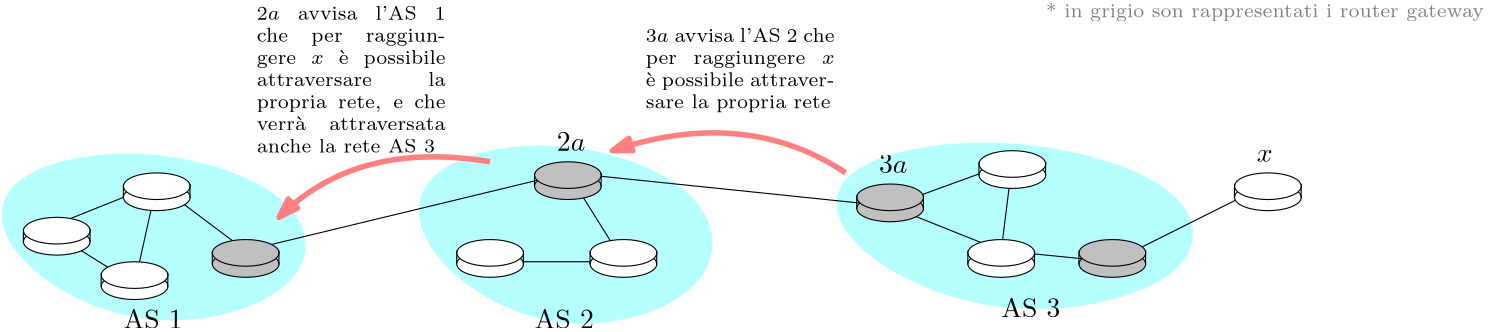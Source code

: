 <?xml version="1.0"?>
<!DOCTYPE ipe SYSTEM "ipe.dtd">
<ipe version="70218" creator="Ipe 7.2.28">
<info created="D:20240506211840" modified="D:20240506212502"/>
<ipestyle name="basic">
<symbol name="arrow/arc(spx)">
<path stroke="sym-stroke" fill="sym-stroke" pen="sym-pen">
0 0 m
-1 0.333 l
-1 -0.333 l
h
</path>
</symbol>
<symbol name="arrow/farc(spx)">
<path stroke="sym-stroke" fill="white" pen="sym-pen">
0 0 m
-1 0.333 l
-1 -0.333 l
h
</path>
</symbol>
<symbol name="arrow/ptarc(spx)">
<path stroke="sym-stroke" fill="sym-stroke" pen="sym-pen">
0 0 m
-1 0.333 l
-0.8 0 l
-1 -0.333 l
h
</path>
</symbol>
<symbol name="arrow/fptarc(spx)">
<path stroke="sym-stroke" fill="white" pen="sym-pen">
0 0 m
-1 0.333 l
-0.8 0 l
-1 -0.333 l
h
</path>
</symbol>
<symbol name="mark/circle(sx)" transformations="translations">
<path fill="sym-stroke">
0.6 0 0 0.6 0 0 e
0.4 0 0 0.4 0 0 e
</path>
</symbol>
<symbol name="mark/disk(sx)" transformations="translations">
<path fill="sym-stroke">
0.6 0 0 0.6 0 0 e
</path>
</symbol>
<symbol name="mark/fdisk(sfx)" transformations="translations">
<group>
<path fill="sym-fill">
0.5 0 0 0.5 0 0 e
</path>
<path fill="sym-stroke" fillrule="eofill">
0.6 0 0 0.6 0 0 e
0.4 0 0 0.4 0 0 e
</path>
</group>
</symbol>
<symbol name="mark/box(sx)" transformations="translations">
<path fill="sym-stroke" fillrule="eofill">
-0.6 -0.6 m
0.6 -0.6 l
0.6 0.6 l
-0.6 0.6 l
h
-0.4 -0.4 m
0.4 -0.4 l
0.4 0.4 l
-0.4 0.4 l
h
</path>
</symbol>
<symbol name="mark/square(sx)" transformations="translations">
<path fill="sym-stroke">
-0.6 -0.6 m
0.6 -0.6 l
0.6 0.6 l
-0.6 0.6 l
h
</path>
</symbol>
<symbol name="mark/fsquare(sfx)" transformations="translations">
<group>
<path fill="sym-fill">
-0.5 -0.5 m
0.5 -0.5 l
0.5 0.5 l
-0.5 0.5 l
h
</path>
<path fill="sym-stroke" fillrule="eofill">
-0.6 -0.6 m
0.6 -0.6 l
0.6 0.6 l
-0.6 0.6 l
h
-0.4 -0.4 m
0.4 -0.4 l
0.4 0.4 l
-0.4 0.4 l
h
</path>
</group>
</symbol>
<symbol name="mark/cross(sx)" transformations="translations">
<group>
<path fill="sym-stroke">
-0.43 -0.57 m
0.57 0.43 l
0.43 0.57 l
-0.57 -0.43 l
h
</path>
<path fill="sym-stroke">
-0.43 0.57 m
0.57 -0.43 l
0.43 -0.57 l
-0.57 0.43 l
h
</path>
</group>
</symbol>
<symbol name="arrow/fnormal(spx)">
<path stroke="sym-stroke" fill="white" pen="sym-pen">
0 0 m
-1 0.333 l
-1 -0.333 l
h
</path>
</symbol>
<symbol name="arrow/pointed(spx)">
<path stroke="sym-stroke" fill="sym-stroke" pen="sym-pen">
0 0 m
-1 0.333 l
-0.8 0 l
-1 -0.333 l
h
</path>
</symbol>
<symbol name="arrow/fpointed(spx)">
<path stroke="sym-stroke" fill="white" pen="sym-pen">
0 0 m
-1 0.333 l
-0.8 0 l
-1 -0.333 l
h
</path>
</symbol>
<symbol name="arrow/linear(spx)">
<path stroke="sym-stroke" pen="sym-pen">
-1 0.333 m
0 0 l
-1 -0.333 l
</path>
</symbol>
<symbol name="arrow/fdouble(spx)">
<path stroke="sym-stroke" fill="white" pen="sym-pen">
0 0 m
-1 0.333 l
-1 -0.333 l
h
-1 0 m
-2 0.333 l
-2 -0.333 l
h
</path>
</symbol>
<symbol name="arrow/double(spx)">
<path stroke="sym-stroke" fill="sym-stroke" pen="sym-pen">
0 0 m
-1 0.333 l
-1 -0.333 l
h
-1 0 m
-2 0.333 l
-2 -0.333 l
h
</path>
</symbol>
<symbol name="arrow/mid-normal(spx)">
<path stroke="sym-stroke" fill="sym-stroke" pen="sym-pen">
0.5 0 m
-0.5 0.333 l
-0.5 -0.333 l
h
</path>
</symbol>
<symbol name="arrow/mid-fnormal(spx)">
<path stroke="sym-stroke" fill="white" pen="sym-pen">
0.5 0 m
-0.5 0.333 l
-0.5 -0.333 l
h
</path>
</symbol>
<symbol name="arrow/mid-pointed(spx)">
<path stroke="sym-stroke" fill="sym-stroke" pen="sym-pen">
0.5 0 m
-0.5 0.333 l
-0.3 0 l
-0.5 -0.333 l
h
</path>
</symbol>
<symbol name="arrow/mid-fpointed(spx)">
<path stroke="sym-stroke" fill="white" pen="sym-pen">
0.5 0 m
-0.5 0.333 l
-0.3 0 l
-0.5 -0.333 l
h
</path>
</symbol>
<symbol name="arrow/mid-double(spx)">
<path stroke="sym-stroke" fill="sym-stroke" pen="sym-pen">
1 0 m
0 0.333 l
0 -0.333 l
h
0 0 m
-1 0.333 l
-1 -0.333 l
h
</path>
</symbol>
<symbol name="arrow/mid-fdouble(spx)">
<path stroke="sym-stroke" fill="white" pen="sym-pen">
1 0 m
0 0.333 l
0 -0.333 l
h
0 0 m
-1 0.333 l
-1 -0.333 l
h
</path>
</symbol>
<anglesize name="22.5 deg" value="22.5"/>
<anglesize name="30 deg" value="30"/>
<anglesize name="45 deg" value="45"/>
<anglesize name="60 deg" value="60"/>
<anglesize name="90 deg" value="90"/>
<arrowsize name="large" value="10"/>
<arrowsize name="small" value="5"/>
<arrowsize name="tiny" value="3"/>
<color name="blue" value="0 0 1"/>
<color name="brown" value="0.647 0.165 0.165"/>
<color name="darkblue" value="0 0 0.545"/>
<color name="darkcyan" value="0 0.545 0.545"/>
<color name="darkgray" value="0.663"/>
<color name="darkgreen" value="0 0.392 0"/>
<color name="darkmagenta" value="0.545 0 0.545"/>
<color name="darkorange" value="1 0.549 0"/>
<color name="darkred" value="0.545 0 0"/>
<color name="gold" value="1 0.843 0"/>
<color name="gray" value="0.745"/>
<color name="green" value="0 1 0"/>
<color name="lightblue" value="0.678 0.847 0.902"/>
<color name="lightcyan" value="0.878 1 1"/>
<color name="lightgray" value="0.827"/>
<color name="lightgreen" value="0.565 0.933 0.565"/>
<color name="lightyellow" value="1 1 0.878"/>
<color name="navy" value="0 0 0.502"/>
<color name="orange" value="1 0.647 0"/>
<color name="pink" value="1 0.753 0.796"/>
<color name="purple" value="0.627 0.125 0.941"/>
<color name="red" value="1 0 0"/>
<color name="seagreen" value="0.18 0.545 0.341"/>
<color name="turquoise" value="0.251 0.878 0.816"/>
<color name="violet" value="0.933 0.51 0.933"/>
<color name="yellow" value="1 1 0"/>
<dashstyle name="dash dot dotted" value="[4 2 1 2 1 2] 0"/>
<dashstyle name="dash dotted" value="[4 2 1 2] 0"/>
<dashstyle name="dashed" value="[4] 0"/>
<dashstyle name="dotted" value="[1 3] 0"/>
<gridsize name="10 pts (~3.5 mm)" value="10"/>
<gridsize name="14 pts (~5 mm)" value="14"/>
<gridsize name="16 pts (~6 mm)" value="16"/>
<gridsize name="20 pts (~7 mm)" value="20"/>
<gridsize name="28 pts (~10 mm)" value="28"/>
<gridsize name="32 pts (~12 mm)" value="32"/>
<gridsize name="4 pts" value="4"/>
<gridsize name="56 pts (~20 mm)" value="56"/>
<gridsize name="8 pts (~3 mm)" value="8"/>
<opacity name="10%" value="0.1"/>
<opacity name="30%" value="0.3"/>
<opacity name="50%" value="0.5"/>
<opacity name="75%" value="0.75"/>
<pen name="fat" value="1.2"/>
<pen name="heavier" value="0.8"/>
<pen name="ultrafat" value="2"/>
<symbolsize name="large" value="5"/>
<symbolsize name="small" value="2"/>
<symbolsize name="tiny" value="1.1"/>
<textsize name="Huge" value="\Huge"/>
<textsize name="LARGE" value="\LARGE"/>
<textsize name="Large" value="\Large"/>
<textsize name="footnote" value="\footnotesize"/>
<textsize name="huge" value="\huge"/>
<textsize name="large" value="\large"/>
<textsize name="script" value="\scriptsize"/>
<textsize name="small" value="\small"/>
<textsize name="tiny" value="\tiny"/>
<textstyle name="center" begin="\begin{center}" end="\end{center}"/>
<textstyle name="item" begin="\begin{itemize}\item{}" end="\end{itemize}"/>
<textstyle name="itemize" begin="\begin{itemize}" end="\end{itemize}"/>
<tiling name="falling" angle="-60" step="4" width="1"/>
<tiling name="rising" angle="30" step="4" width="1"/>
</ipestyle>
<page>
<layer name="alpha"/>
<view layers="alpha" active="alpha"/>
<path layer="alpha" matrix="1 0 0 1 -4 0" fill="0.435 1 1" opacity="50%" stroke-opacity="opaque">
108 724
52 712
56 680
108 652
168 668
168 704 u
</path>
<path matrix="1.17464 0 0 1 286.661 4" fill="0.435 1 1" opacity="50%" stroke-opacity="opaque">
108 724
52 712
56 680
108 652
168 668
168 704 u
</path>
<path matrix="0.966349 0 0 1.06924 148.091 -46.8255" fill="0.435 1 1" opacity="50%" stroke-opacity="opaque">
108 724
52 712
56 680
108 652
168 668
168 704 u
</path>
<path stroke="black">
108 708 m
68 692 l
100 672 l
108 708 l
140 684 l
256 712 l
276 680 l
228 680 l
</path>
<path stroke="black">
256 712 m
372 700 l
416 716 l
416 716 l
</path>
<path stroke="black">
372 700 m
412 684 l
452 680 l
</path>
<path stroke="black">
412 684 m
416 716 l
</path>
<path matrix="1 0 0 0.4 -80 389.6" stroke="black" fill="1">
12 0 0 12 152 744 e
</path>
<path matrix="1 0 0 0.4 -80 393.6" stroke="black" fill="1">
12 0 0 12 152 744 e
</path>
<path matrix="1 0 0 1 -80 -60" stroke="black" fill="white">
140 752 m
139.936 746.988 l
</path>
<path matrix="1 0 0 1 -56 -60" stroke="black" fill="white">
140 752 m
139.936 746.988 l
</path>
<path matrix="1 0 0 0.4 -44 405.6" stroke="black" fill="1">
12 0 0 12 152 744 e
</path>
<path matrix="1 0 0 0.4 -44 409.6" stroke="black" fill="1">
12 0 0 12 152 744 e
</path>
<path matrix="1 0 0 1 -44 -44" stroke="black" fill="white">
140 752 m
139.936 746.988 l
</path>
<path matrix="1 0 0 1 -20 -44" stroke="black" fill="white">
140 752 m
139.936 746.988 l
</path>
<path matrix="1 0 0 0.4 -52 373.6" stroke="black" fill="1">
12 0 0 12 152 744 e
</path>
<path matrix="1 0 0 0.4 -52 377.6" stroke="black" fill="1">
12 0 0 12 152 744 e
</path>
<path matrix="1 0 0 1 -52 -76" stroke="black" fill="white">
140 752 m
139.936 746.988 l
</path>
<path matrix="1 0 0 1 -28 -76" stroke="black" fill="white">
140 752 m
139.936 746.988 l
</path>
<path matrix="1 0 0 0.4 -12 381.6" stroke="black" fill="0.753">
12 0 0 12 152 744 e
</path>
<path matrix="1 0 0 0.4 -12 385.6" stroke="black" fill="0.753">
12 0 0 12 152 744 e
</path>
<path matrix="1 0 0 1 -12 -68" stroke="black" fill="0.753">
140 752 m
139.936 746.988 l
</path>
<path matrix="1 0 0 1 12 -68" stroke="black" fill="0.753">
140 752 m
139.936 746.988 l
</path>
<path matrix="1 0 0 0.4 104 409.6" stroke="black" fill="0.753">
12 0 0 12 152 744 e
</path>
<path matrix="1 0 0 0.4 104 413.6" stroke="black" fill="0.753">
12 0 0 12 152 744 e
</path>
<path matrix="1 0 0 1 104 -40" stroke="black" fill="0.753">
140 752 m
139.936 746.988 l
</path>
<path matrix="1 0 0 1 128 -40" stroke="black" fill="0.753">
140 752 m
139.936 746.988 l
</path>
<path matrix="1 0 0 0.4 76 381.6" stroke="black" fill="1">
12 0 0 12 152 744 e
</path>
<path matrix="1 0 0 0.4 76 385.6" stroke="black" fill="1">
12 0 0 12 152 744 e
</path>
<path matrix="1 0 0 1 76 -68" stroke="black" fill="white">
140 752 m
139.936 746.988 l
</path>
<path matrix="1 0 0 1 100 -68" stroke="black" fill="white">
140 752 m
139.936 746.988 l
</path>
<path matrix="1 0 0 0.4 124 381.6" stroke="black" fill="1">
12 0 0 12 152 744 e
</path>
<path matrix="1 0 0 0.4 124 385.6" stroke="black" fill="1">
12 0 0 12 152 744 e
</path>
<path matrix="1 0 0 1 124 -68" stroke="black" fill="white">
140 752 m
139.936 746.988 l
</path>
<path matrix="1 0 0 1 148 -68" stroke="black" fill="white">
140 752 m
139.936 746.988 l
</path>
<path matrix="1 0 0 0.4 220 401.6" stroke="black" fill="0.753">
12 0 0 12 152 744 e
</path>
<path matrix="1 0 0 0.4 220 405.6" stroke="black" fill="0.753">
12 0 0 12 152 744 e
</path>
<path matrix="1 0 0 1 220 -48" stroke="black" fill="0.753">
140 752 m
139.936 746.988 l
</path>
<path matrix="1 0 0 1 244 -48" stroke="black" fill="0.753">
140 752 m
139.936 746.988 l
</path>
<path matrix="1 0 0 0.4 260 381.6" stroke="black" fill="1">
12 0 0 12 152 744 e
</path>
<path matrix="1 0 0 0.4 260 385.6" stroke="black" fill="1">
12 0 0 12 152 744 e
</path>
<path matrix="1 0 0 1 260 -68" stroke="black" fill="white">
140 752 m
139.936 746.988 l
</path>
<path matrix="1 0 0 1 284 -68" stroke="black" fill="white">
140 752 m
139.936 746.988 l
</path>
<path matrix="1 0 0 0.4 264 413.6" stroke="black" fill="1">
12 0 0 12 152 744 e
</path>
<path matrix="1 0 0 0.4 264 417.6" stroke="black" fill="1">
12 0 0 12 152 744 e
</path>
<path matrix="1 0 0 1 264 -36" stroke="black" fill="white">
140 752 m
139.936 746.988 l
</path>
<path matrix="1 0 0 1 288 -36" stroke="black" fill="white">
140 752 m
139.936 746.988 l
</path>
<text matrix="1 0 0 1 -20 -12" transformations="translations" pos="304 776" stroke="black" type="minipage" width="68" height="17.539" depth="12.57" valign="top" size="script">$3a$ avvisa l&apos;AS 2 che per raggiungere $x$ è possibile 
attraversare la propria rete</text>
<text matrix="1 0 0 1 -132 44" transformations="translations" pos="376 612" stroke="black" type="label" width="21.309" height="6.808" depth="0" valign="baseline">AS 2</text>
<text matrix="1 0 0 1 -280 44" transformations="translations" pos="376 612" stroke="black" type="label" width="21.309" height="6.808" depth="0" valign="baseline">AS 1</text>
<text matrix="1 0 0 1 36 48" transformations="translations" pos="376 612" stroke="black" type="label" width="21.309" height="6.808" depth="0" valign="baseline">AS 3</text>
<path stroke="black">
452 680 m
508 708 l
</path>
<path matrix="1 0 0 0.4 300 381.6" stroke="black" fill="0.753">
12 0 0 12 152 744 e
</path>
<path matrix="1 0 0 0.4 300 385.6" stroke="black" fill="0.753">
12 0 0 12 152 744 e
</path>
<path matrix="1 0 0 1 300 -68" stroke="black" fill="0.753">
140 752 m
139.936 746.988 l
</path>
<path matrix="1 0 0 1 324 -68" stroke="black" fill="0.753">
140 752 m
139.936 746.988 l
</path>
<path matrix="1 0 0 0.4 356 405.6" stroke="black" fill="1">
12 0 0 12 152 744 e
</path>
<path matrix="1 0 0 0.4 356 409.6" stroke="black" fill="1">
12 0 0 12 152 744 e
</path>
<path matrix="1 0 0 1 356 -44" stroke="black" fill="white">
140 752 m
139.936 746.988 l
</path>
<path matrix="1 0 0 1 380 -44" stroke="black" fill="white">
140 752 m
139.936 746.988 l
</path>
<text matrix="1 0 0 1 128 104" transformations="translations" pos="376 612" stroke="black" type="label" width="5.694" height="4.289" depth="0" valign="baseline" style="math">x</text>
<text matrix="1 0 0 1 -8 100" transformations="translations" pos="376 612" stroke="black" type="label" width="10.247" height="6.42" depth="0" valign="baseline" style="math">3a</text>
<text matrix="1 0 0 1 -124 108" transformations="translations" pos="376 612" stroke="black" type="label" width="10.247" height="6.42" depth="0" valign="baseline" style="math">2a</text>
<text matrix="1 0 0 1 -160 -4" transformations="translations" pos="304 776" stroke="black" type="minipage" width="68" height="28.794" depth="23.87" valign="top" size="script">$2a$ avvisa l&apos;AS 1 che per raggiungere $x$ è possibile 
attraversare la propria rete, e che verrà attraversata anche 
la rete AS 3</text>
<path stroke="1 0.502 0.502" pen="ultrafat" arrow="normal/normal">
228 716 m
180 724
152 696 c
</path>
<path stroke="1 0.502 0.502" pen="ultrafat" arrow="normal/normal">
356 712 m
320 736
272 720 c
</path>
<text matrix="1 0 0 1 396 16" transformations="translations" pos="32 752" stroke="0.502" type="label" width="157.884" height="5.236" depth="1.35" valign="baseline" size="script">* in grigio son rappresentati i router gateway</text>
</page>
</ipe>
